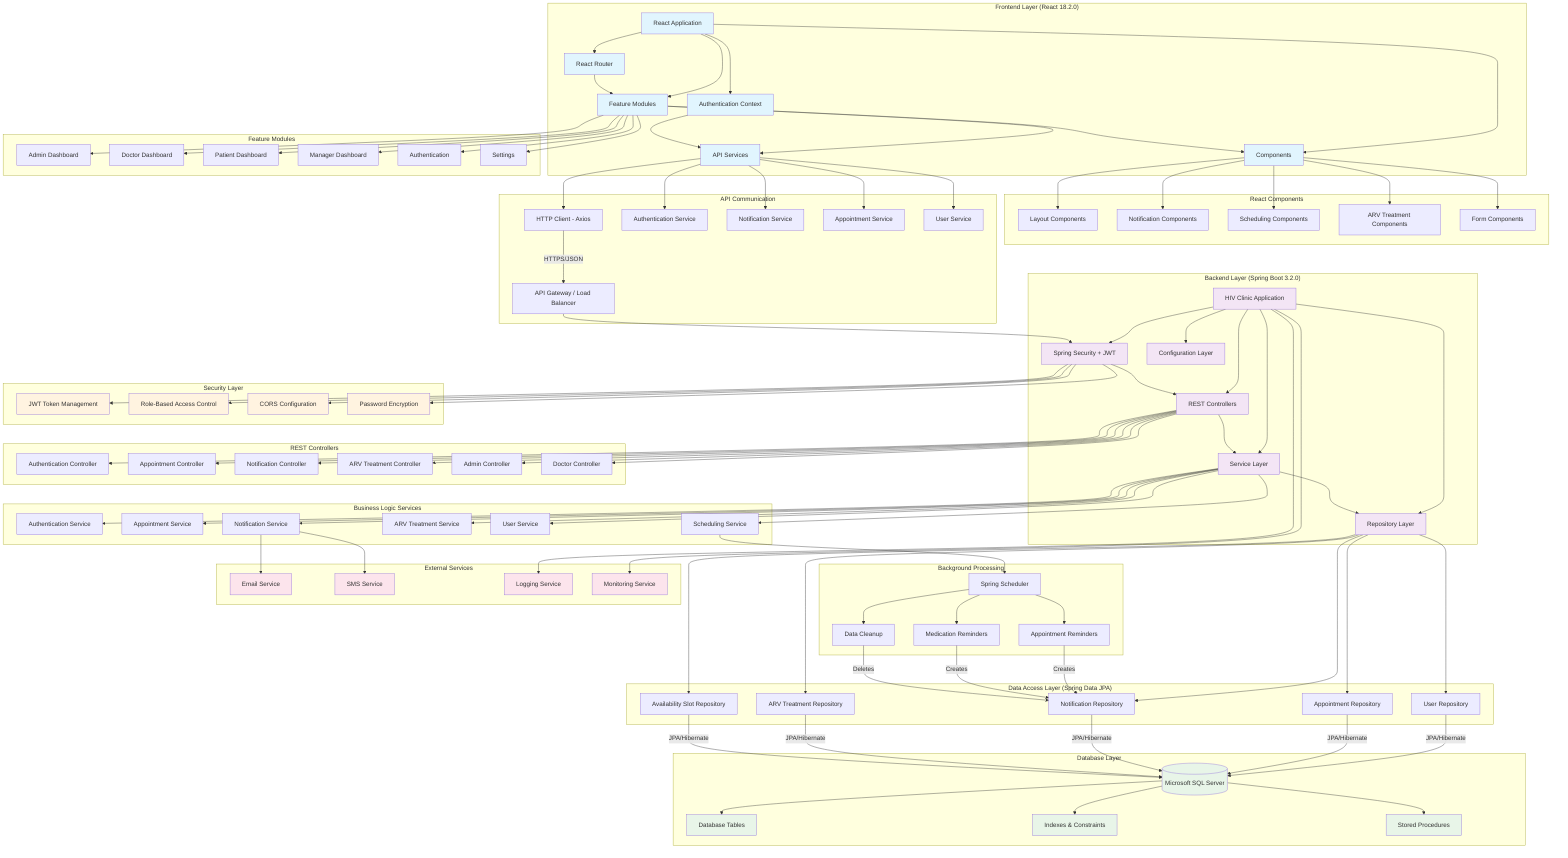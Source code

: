 graph TB
    %% Frontend Layer
    subgraph "Frontend Layer (React 18.2.0)"
        UI[React Application]
        Router[React Router]
        AuthCtx[Authentication Context]
        Components[Components]
        Features[Feature Modules]
        Services[API Services]
        
        UI --> Router
        UI --> AuthCtx
        UI --> Components
        UI --> Features
        Router --> Features
        Features --> Components
        Features --> Services
        AuthCtx --> Services
    end
    
    %% Component Details
    subgraph "React Components"
        Layout[Layout Components]
        Notifications[Notification Components]
        Schedule[Scheduling Components]
        ARV[ARV Treatment Components]
        Forms[Form Components]
        
        Components --> Layout
        Components --> Notifications
        Components --> Schedule
        Components --> ARV
        Components --> Forms
    end
    
    %% Feature Modules
    subgraph "Feature Modules"
        AdminDash[Admin Dashboard]
        DoctorDash[Doctor Dashboard]
        PatientDash[Patient Dashboard]
        ManagerDash[Manager Dashboard]
        Auth[Authentication]
        Settings[Settings]
        
        Features --> AdminDash
        Features --> DoctorDash
        Features --> PatientDash
        Features --> ManagerDash
        Features --> Auth
        Features --> Settings
    end
    
    %% API Layer
    subgraph "API Communication"
        HTTP[HTTP Client - Axios]
        AuthService[Authentication Service]
        NotificationService[Notification Service]
        AppointmentService[Appointment Service]
        UserService[User Service]
        
        Services --> HTTP
        Services --> AuthService
        Services --> NotificationService
        Services --> AppointmentService
        Services --> UserService
        
        HTTP --> |HTTPS/JSON| Gateway
    end
    
    %% Gateway/Load Balancer
    Gateway[API Gateway / Load Balancer]
    
    %% Backend Layer
    subgraph "Backend Layer (Spring Boot 3.2.0)"
        App[HIV Clinic Application]
        Security[Spring Security + JWT]
        Controllers[REST Controllers]
        BusinessLogic[Service Layer]
        DataAccess[Repository Layer]
        Config[Configuration Layer]
        
        App --> Security
        App --> Controllers
        App --> BusinessLogic
        App --> DataAccess
        App --> Config
        
        Security --> Controllers
        Controllers --> BusinessLogic
        BusinessLogic --> DataAccess
    end
    
    %% Controller Details
    subgraph "REST Controllers"
        AuthCtrl[Authentication Controller]
        AppointmentCtrl[Appointment Controller]
        NotificationCtrl[Notification Controller]
        ARVCtrl[ARV Treatment Controller]
        AdminCtrl[Admin Controller]
        DoctorCtrl[Doctor Controller]
        
        Controllers --> AuthCtrl
        Controllers --> AppointmentCtrl
        Controllers --> NotificationCtrl
        Controllers --> ARVCtrl
        Controllers --> AdminCtrl
        Controllers --> DoctorCtrl
    end
    
    %% Service Layer Details
    subgraph "Business Logic Services"
        AuthSvc[Authentication Service]
        AppointmentSvc[Appointment Service]
        NotificationSvc[Notification Service]
        ARVSvc[ARV Treatment Service]
        UserSvc[User Service]
        SchedulingSvc[Scheduling Service]
        
        BusinessLogic --> AuthSvc
        BusinessLogic --> AppointmentSvc
        BusinessLogic --> NotificationSvc
        BusinessLogic --> ARVSvc
        BusinessLogic --> UserSvc
        BusinessLogic --> SchedulingSvc
    end
    
    %% Repository Layer Details
    subgraph "Data Access Layer (Spring Data JPA)"
        UserRepo[User Repository]
        AppointmentRepo[Appointment Repository]
        NotificationRepo[Notification Repository]
        ARVRepo[ARV Treatment Repository]
        SlotRepo[Availability Slot Repository]
        
        DataAccess --> UserRepo
        DataAccess --> AppointmentRepo
        DataAccess --> NotificationRepo
        DataAccess --> ARVRepo
        DataAccess --> SlotRepo
    end
    
    %% Database Layer
    subgraph "Database Layer"
        DB[(Microsoft SQL Server)]
        Tables[Database Tables]
        Indexes[Indexes & Constraints]
        Procedures[Stored Procedures]
        
        DB --> Tables
        DB --> Indexes
        DB --> Procedures
    end
    
    %% Security Components
    subgraph "Security Layer"
        JWT[JWT Token Management]
        RBAC[Role-Based Access Control]
        CORS[CORS Configuration]
        Encryption[Password Encryption]
        
        Security --> JWT
        Security --> RBAC
        Security --> CORS
        Security --> Encryption
    end
    
    %% Scheduled Tasks
    subgraph "Background Processing"
        Scheduler[Spring Scheduler]
        AppointmentTask[Appointment Reminders]
        MedicationTask[Medication Reminders]
        CleanupTask[Data Cleanup]
        
        SchedulingSvc --> Scheduler
        Scheduler --> AppointmentTask
        Scheduler --> MedicationTask
        Scheduler --> CleanupTask
    end
    
    %% External Integrations
    subgraph "External Services"
        Email[Email Service]
        SMS[SMS Service]
        Logging[Logging Service]
        Monitoring[Monitoring Service]
        
        NotificationSvc --> Email
        NotificationSvc --> SMS
        App --> Logging
        App --> Monitoring
    end
    
    %% Data Flow Connections
    Gateway --> Security
    
    UserRepo --> |JPA/Hibernate| DB
    AppointmentRepo --> |JPA/Hibernate| DB
    NotificationRepo --> |JPA/Hibernate| DB
    ARVRepo --> |JPA/Hibernate| DB
    SlotRepo --> |JPA/Hibernate| DB
    
    AppointmentTask --> |Creates| NotificationRepo
    MedicationTask --> |Creates| NotificationRepo
    CleanupTask --> |Deletes| NotificationRepo
    
    %% Styling
    classDef frontend fill:#e1f5fe
    classDef backend fill:#f3e5f5
    classDef database fill:#e8f5e8
    classDef security fill:#fff3e0
    classDef external fill:#fce4ec
    
    class UI,Router,AuthCtx,Components,Features,Services frontend
    class App,Security,Controllers,BusinessLogic,DataAccess,Config backend
    class DB,Tables,Indexes,Procedures database
    class JWT,RBAC,CORS,Encryption security
    class Email,SMS,Logging,Monitoring external
